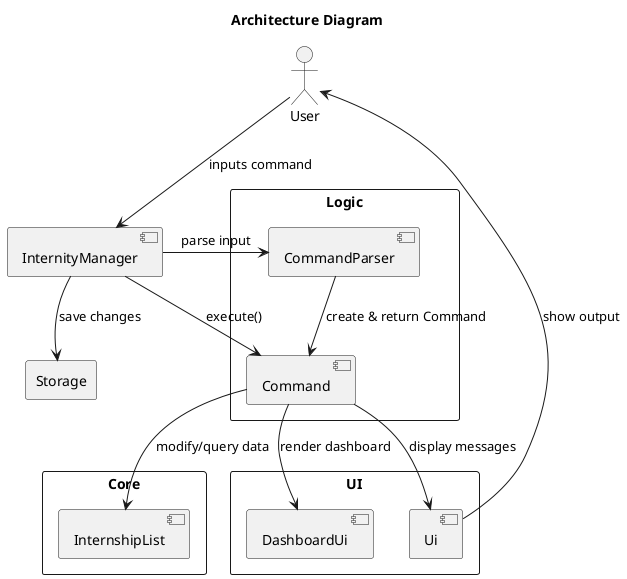 @startuml
title Architecture Diagram

actor User

rectangle "Logic" {
    [CommandParser]
    [Command]
}

rectangle "Core" {
    [InternshipList]
}

rectangle "Storage" {

}

rectangle "UI" {
    [Ui]
    [DashboardUi]
}

User --> [InternityManager] : inputs command
[InternityManager] --> [CommandParser] : parse input
[CommandParser] --> [Command] : create & return Command
[InternityManager] --> [Command] : execute()

[Command] --> [InternshipList] : modify/query data
[InternityManager] --> [Storage] : save changes
[Command] --> [Ui] : display messages
[Command] --> [DashboardUi] : render dashboard
[Ui] --> User : show output

@enduml
